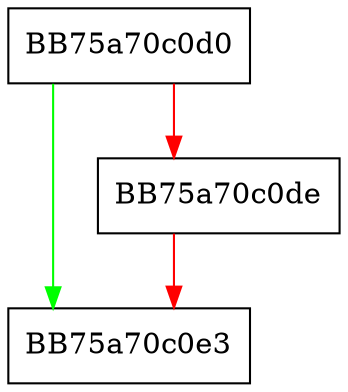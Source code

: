 digraph PostProcessRecords {
  node [shape="box"];
  graph [splines=ortho];
  BB75a70c0d0 -> BB75a70c0e3 [color="green"];
  BB75a70c0d0 -> BB75a70c0de [color="red"];
  BB75a70c0de -> BB75a70c0e3 [color="red"];
}